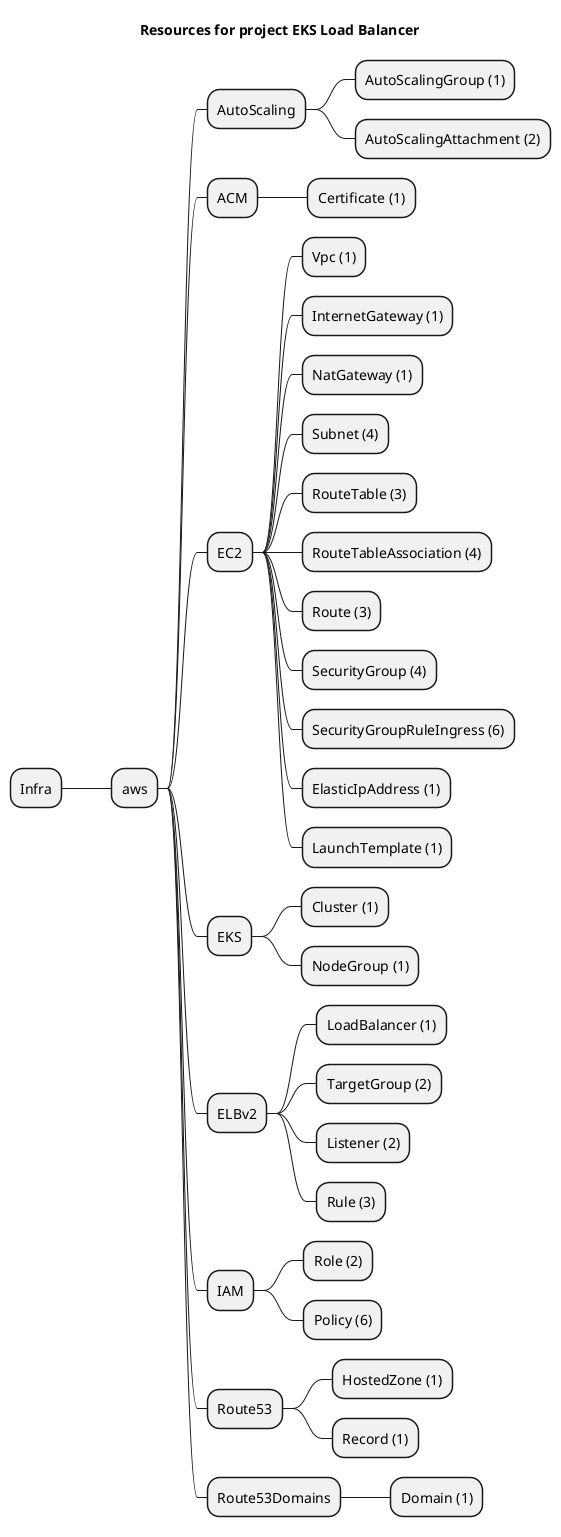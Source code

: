 @startmindmap
title Resources for project EKS Load Balancer
skinparam monochrome true
+ Infra
++ aws
+++ AutoScaling
++++ AutoScalingGroup (1)
++++ AutoScalingAttachment (2)
+++ ACM
++++ Certificate (1)
+++ EC2
++++ Vpc (1)
++++ InternetGateway (1)
++++ NatGateway (1)
++++ Subnet (4)
++++ RouteTable (3)
++++ RouteTableAssociation (4)
++++ Route (3)
++++ SecurityGroup (4)
++++ SecurityGroupRuleIngress (6)
++++ ElasticIpAddress (1)
++++ LaunchTemplate (1)
+++ EKS
++++ Cluster (1)
++++ NodeGroup (1)
+++ ELBv2
++++ LoadBalancer (1)
++++ TargetGroup (2)
++++ Listener (2)
++++ Rule (3)
+++ IAM
++++ Role (2)
++++ Policy (6)
+++ Route53
++++ HostedZone (1)
++++ Record (1)
+++ Route53Domains
++++ Domain (1)
@endmindmap